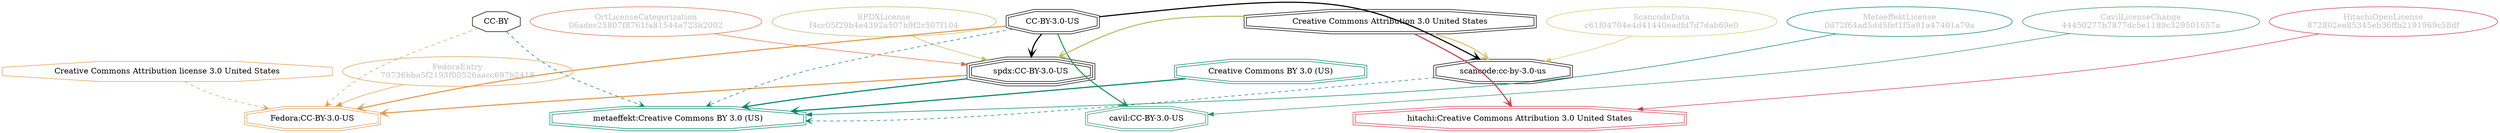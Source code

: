 strict digraph {
    node [shape=box];
    graph [splines=curved];
    833 [label="SPDXLicense\nf4cc05f29b4e4392a507b9f2c507f104"
        ,fontcolor=gray
        ,color="#b8bf62"
        ,fillcolor="beige;1"
        ,shape=ellipse];
    834 [label="spdx:CC-BY-3.0-US"
        ,shape=tripleoctagon];
    835 [label="CC-BY-3.0-US"
        ,shape=doubleoctagon];
    836 [label="Creative Commons Attribution 3.0 United States"
        ,shape=doubleoctagon];
    6060 [label="CC-BY"
         ,shape=octagon];
    6081 [label="FedoraEntry\n70736bba5f2193f00526aacc697b2418"
         ,fontcolor=gray
         ,color="#e09d4b"
         ,fillcolor="beige;1"
         ,shape=ellipse];
    6082 [label="Fedora:CC-BY-3.0-US"
         ,color="#e09d4b"
         ,shape=doubleoctagon];
    6083 [label="Creative Commons Attribution license 3.0 United States"
         ,color="#e09d4b"
         ,shape=octagon];
    13267 [label="ScancodeData\nc61f04704e4d41440eadfd7d7dab69e0"
          ,fontcolor=gray
          ,color="#dac767"
          ,fillcolor="beige;1"
          ,shape=ellipse];
    13268 [label="scancode:cc-by-3.0-us"
          ,shape=doubleoctagon];
    28571 [label="OrtLicenseCategorization\n06adec25807f8761fa81544a723b2002"
          ,fontcolor=gray
          ,color="#e06f45"
          ,fillcolor="beige;1"
          ,shape=ellipse];
    36549 [label="CavilLicenseChange\n44450277b7877dc5e1189c329501657a"
          ,fontcolor=gray
          ,color="#379469"
          ,fillcolor="beige;1"
          ,shape=ellipse];
    36550 [label="cavil:CC-BY-3.0-US"
          ,color="#379469"
          ,shape=doubleoctagon];
    40281 [label="MetaeffektLicense\n0d72f64ad5dd5fef1f5a91a47401a79a"
          ,fontcolor=gray
          ,color="#00876c"
          ,fillcolor="beige;1"
          ,shape=ellipse];
    40282 [label="metaeffekt:Creative Commons BY 3.0 (US)"
          ,color="#00876c"
          ,shape=doubleoctagon];
    40283 [label="Creative Commons BY 3.0 (US)"
          ,color="#00876c"
          ,shape=doubleoctagon];
    51795 [label="HitachiOpenLicense\n872802ee85345eb36ffb2191969c58df"
          ,fontcolor=gray
          ,color="#d43d51"
          ,fillcolor="beige;1"
          ,shape=ellipse];
    51796 [label="hitachi:Creative Commons Attribution 3.0 United States"
          ,color="#d43d51"
          ,shape=doubleoctagon];
    833 -> 834 [weight=0.5
               ,color="#b8bf62"];
    834 -> 6082 [style=bold
                ,arrowhead=vee
                ,weight=0.7
                ,color="#e09d4b"];
    834 -> 40282 [style=bold
                 ,arrowhead=vee
                 ,weight=0.7
                 ,color="#00876c"];
    835 -> 834 [style=bold
               ,arrowhead=vee
               ,weight=0.7];
    835 -> 6082 [style=bold
                ,arrowhead=vee
                ,weight=0.7
                ,color="#e09d4b"];
    835 -> 13268 [style=bold
                 ,arrowhead=vee
                 ,weight=0.7];
    835 -> 36550 [style=bold
                 ,arrowhead=vee
                 ,weight=0.7
                 ,color="#379469"];
    835 -> 36550 [style=bold
                 ,arrowhead=vee
                 ,weight=0.7
                 ,color="#379469"];
    835 -> 40282 [style=dashed
                 ,arrowhead=vee
                 ,weight=0.5
                 ,color="#00876c"];
    836 -> 834 [style=bold
               ,arrowhead=vee
               ,weight=0.7
               ,color="#b8bf62"];
    836 -> 13268 [style=bold
                 ,arrowhead=vee
                 ,weight=0.7
                 ,color="#dac767"];
    836 -> 51796 [style=bold
                 ,arrowhead=vee
                 ,weight=0.7
                 ,color="#d43d51"];
    6060 -> 6082 [style=dashed
                 ,arrowhead=vee
                 ,weight=0.5
                 ,color="#e09d4b"];
    6060 -> 40282 [style=dashed
                  ,arrowhead=vee
                  ,weight=0.5
                  ,color="#00876c"];
    6081 -> 6082 [weight=0.5
                 ,color="#e09d4b"];
    6083 -> 6082 [style=dashed
                 ,arrowhead=vee
                 ,weight=0.5
                 ,color="#e09d4b"];
    13267 -> 13268 [weight=0.5
                   ,color="#dac767"];
    13268 -> 40282 [style=dashed
                   ,arrowhead=vee
                   ,weight=0.5
                   ,color="#00876c"];
    28571 -> 834 [weight=0.5
                 ,color="#e06f45"];
    36549 -> 36550 [weight=0.5
                   ,color="#379469"];
    40281 -> 40282 [weight=0.5
                   ,color="#00876c"];
    40283 -> 40282 [style=bold
                   ,arrowhead=vee
                   ,weight=0.7
                   ,color="#00876c"];
    51795 -> 51796 [weight=0.5
                   ,color="#d43d51"];
}
